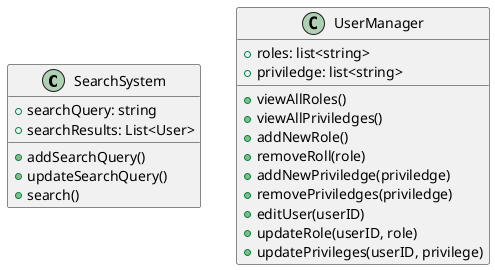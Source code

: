 @startuml manage_users

class SearchSystem {
   + searchQuery: string
   + searchResults: List<User>

   + addSearchQuery()
   + updateSearchQuery()
   + search()
}

class UserManager {
	+ roles: list<string>
	+ priviledge: list<string>
	
	+ viewAllRoles()
	+ viewAllPriviledges()
	+ addNewRole()
	+ removeRoll(role)
	+ addNewPriviledge(priviledge)
	+ removePriviledges(priviledge)
	+ editUser(userID)
	+ updateRole(userID, role)
	+ updatePrivileges(userID, privilege)
	'Set Standards'

}

@enduml
